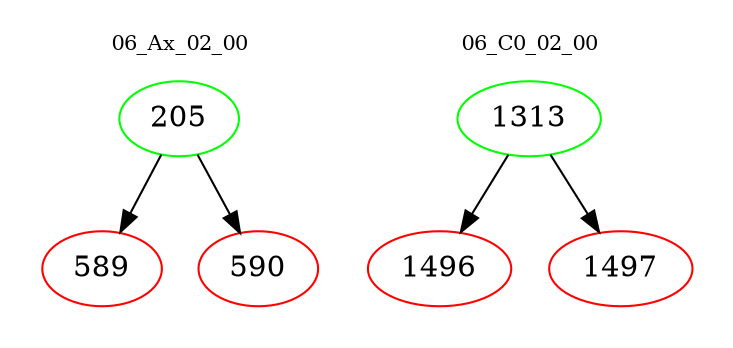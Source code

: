 digraph{
subgraph cluster_0 {
color = white
label = "06_Ax_02_00";
fontsize=10;
T0_205 [label="205", color="green"]
T0_205 -> T0_589 [color="black"]
T0_589 [label="589", color="red"]
T0_205 -> T0_590 [color="black"]
T0_590 [label="590", color="red"]
}
subgraph cluster_1 {
color = white
label = "06_C0_02_00";
fontsize=10;
T1_1313 [label="1313", color="green"]
T1_1313 -> T1_1496 [color="black"]
T1_1496 [label="1496", color="red"]
T1_1313 -> T1_1497 [color="black"]
T1_1497 [label="1497", color="red"]
}
}
